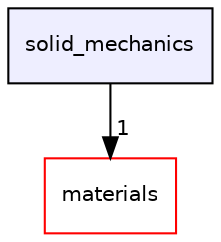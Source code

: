 digraph "solid_mechanics" {
  compound=true
  node [ fontsize="10", fontname="Helvetica"];
  edge [ labelfontsize="10", labelfontname="Helvetica"];
  dir_bfbf0affba6c593d8d7c5b89d6ac5d5c [shape=box, label="solid_mechanics", style="filled", fillcolor="#eeeeff", pencolor="black", URL="dir_bfbf0affba6c593d8d7c5b89d6ac5d5c.html"];
  dir_252290403b193df537c3d7c85c46a42c [shape=box label="materials" fillcolor="white" style="filled" color="red" URL="dir_252290403b193df537c3d7c85c46a42c.html"];
  dir_bfbf0affba6c593d8d7c5b89d6ac5d5c->dir_252290403b193df537c3d7c85c46a42c [headlabel="1", labeldistance=1.5 headhref="dir_000004_000000.html"];
}
